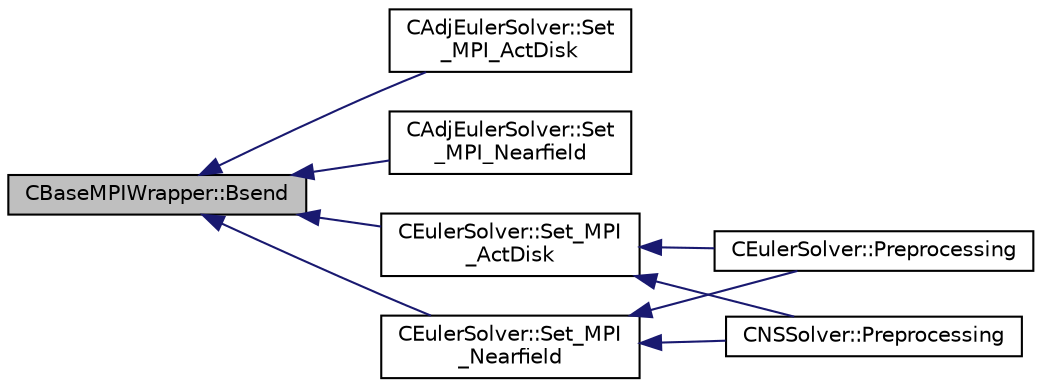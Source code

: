 digraph "CBaseMPIWrapper::Bsend"
{
  edge [fontname="Helvetica",fontsize="10",labelfontname="Helvetica",labelfontsize="10"];
  node [fontname="Helvetica",fontsize="10",shape=record];
  rankdir="LR";
  Node1175 [label="CBaseMPIWrapper::Bsend",height=0.2,width=0.4,color="black", fillcolor="grey75", style="filled", fontcolor="black"];
  Node1175 -> Node1176 [dir="back",color="midnightblue",fontsize="10",style="solid",fontname="Helvetica"];
  Node1176 [label="CAdjEulerSolver::Set\l_MPI_ActDisk",height=0.2,width=0.4,color="black", fillcolor="white", style="filled",URL="$class_c_adj_euler_solver.html#a955c1b2bca0b00f14d155fd6eb3f6747",tooltip="Parallelization of Undivided Laplacian. "];
  Node1175 -> Node1177 [dir="back",color="midnightblue",fontsize="10",style="solid",fontname="Helvetica"];
  Node1177 [label="CAdjEulerSolver::Set\l_MPI_Nearfield",height=0.2,width=0.4,color="black", fillcolor="white", style="filled",URL="$class_c_adj_euler_solver.html#aa98c9e9d9c776c686ac0b10ad662ab90",tooltip="Parallelization of Undivided Laplacian. "];
  Node1175 -> Node1178 [dir="back",color="midnightblue",fontsize="10",style="solid",fontname="Helvetica"];
  Node1178 [label="CEulerSolver::Set_MPI\l_ActDisk",height=0.2,width=0.4,color="black", fillcolor="white", style="filled",URL="$class_c_euler_solver.html#a6af5752ae941083a42f1d5761adb27ef",tooltip="Parallelization of Undivided Laplacian. "];
  Node1178 -> Node1179 [dir="back",color="midnightblue",fontsize="10",style="solid",fontname="Helvetica"];
  Node1179 [label="CEulerSolver::Preprocessing",height=0.2,width=0.4,color="black", fillcolor="white", style="filled",URL="$class_c_euler_solver.html#a8b89e1bfce33284c2d8f5f00f82f3f3f",tooltip="Compute primitive variables and their gradients. "];
  Node1178 -> Node1180 [dir="back",color="midnightblue",fontsize="10",style="solid",fontname="Helvetica"];
  Node1180 [label="CNSSolver::Preprocessing",height=0.2,width=0.4,color="black", fillcolor="white", style="filled",URL="$class_c_n_s_solver.html#a028c83d18cf8520dff2f9628d8a04e4b",tooltip="Restart residual and compute gradients. "];
  Node1175 -> Node1181 [dir="back",color="midnightblue",fontsize="10",style="solid",fontname="Helvetica"];
  Node1181 [label="CEulerSolver::Set_MPI\l_Nearfield",height=0.2,width=0.4,color="black", fillcolor="white", style="filled",URL="$class_c_euler_solver.html#a0a8ca4d40a036d15e801faf05b3c5861",tooltip="Parallelization of Undivided Laplacian. "];
  Node1181 -> Node1179 [dir="back",color="midnightblue",fontsize="10",style="solid",fontname="Helvetica"];
  Node1181 -> Node1180 [dir="back",color="midnightblue",fontsize="10",style="solid",fontname="Helvetica"];
}
